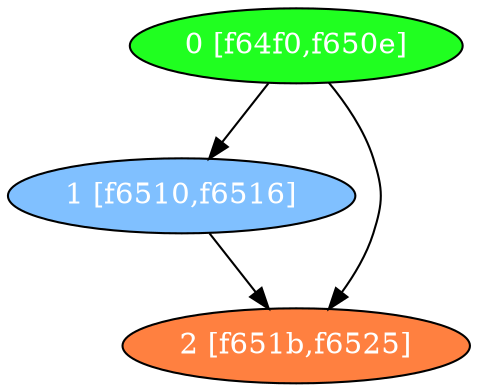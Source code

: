 diGraph libnss3{
	libnss3_0  [style=filled fillcolor="#20FF20" fontcolor="#ffffff" shape=oval label="0 [f64f0,f650e]"]
	libnss3_1  [style=filled fillcolor="#80C0FF" fontcolor="#ffffff" shape=oval label="1 [f6510,f6516]"]
	libnss3_2  [style=filled fillcolor="#FF8040" fontcolor="#ffffff" shape=oval label="2 [f651b,f6525]"]

	libnss3_0 -> libnss3_1
	libnss3_0 -> libnss3_2
	libnss3_1 -> libnss3_2
}